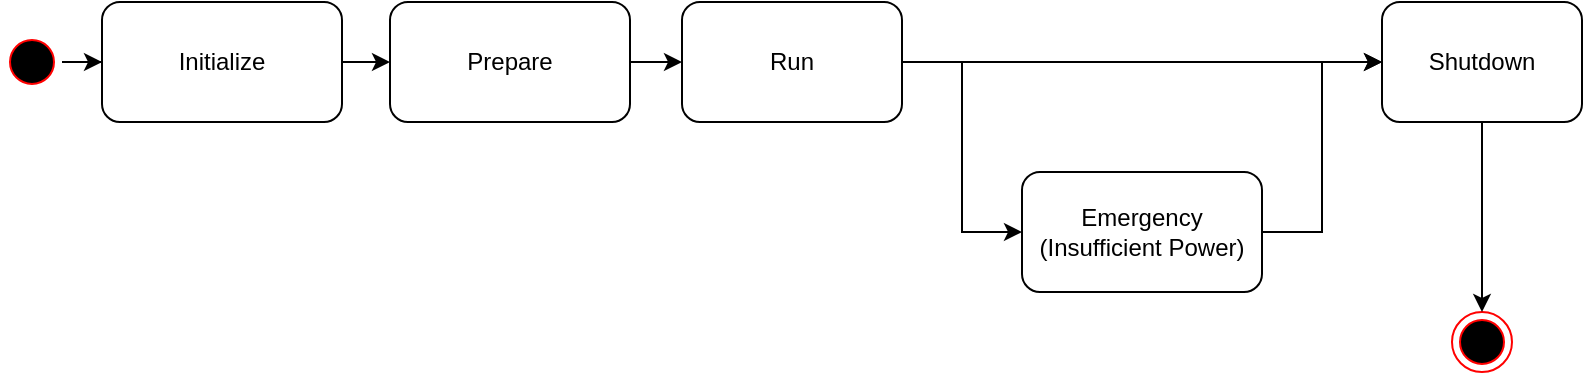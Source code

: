 <mxfile version="22.1.7" type="device">
  <diagram name="Seite-1" id="ulaDtcHs0nGE5K3a8IIi">
    <mxGraphModel dx="1226" dy="559" grid="1" gridSize="10" guides="1" tooltips="1" connect="1" arrows="1" fold="1" page="1" pageScale="1" pageWidth="827" pageHeight="1169" math="0" shadow="0">
      <root>
        <mxCell id="0" />
        <mxCell id="1" parent="0" />
        <mxCell id="5-avvSn0oEUarH7fLwz4-31" style="edgeStyle=orthogonalEdgeStyle;rounded=0;orthogonalLoop=1;jettySize=auto;html=1;entryX=0;entryY=0.5;entryDx=0;entryDy=0;" edge="1" parent="1" source="5-avvSn0oEUarH7fLwz4-1" target="5-avvSn0oEUarH7fLwz4-7">
          <mxGeometry relative="1" as="geometry" />
        </mxCell>
        <mxCell id="5-avvSn0oEUarH7fLwz4-2" value="" style="ellipse;html=1;shape=endState;fillColor=#000000;strokeColor=#ff0000;" vertex="1" parent="1">
          <mxGeometry x="825" y="240" width="30" height="30" as="geometry" />
        </mxCell>
        <mxCell id="5-avvSn0oEUarH7fLwz4-32" style="edgeStyle=orthogonalEdgeStyle;rounded=0;orthogonalLoop=1;jettySize=auto;html=1;" edge="1" parent="1" source="5-avvSn0oEUarH7fLwz4-3" target="5-avvSn0oEUarH7fLwz4-1">
          <mxGeometry relative="1" as="geometry" />
        </mxCell>
        <mxCell id="5-avvSn0oEUarH7fLwz4-3" value="" style="ellipse;html=1;shape=startState;fillColor=#000000;strokeColor=#ff0000;" vertex="1" parent="1">
          <mxGeometry x="100" y="100" width="30" height="30" as="geometry" />
        </mxCell>
        <mxCell id="5-avvSn0oEUarH7fLwz4-13" value="" style="edgeStyle=orthogonalEdgeStyle;rounded=0;orthogonalLoop=1;jettySize=auto;html=1;" edge="1" parent="1" source="5-avvSn0oEUarH7fLwz4-7" target="5-avvSn0oEUarH7fLwz4-11">
          <mxGeometry relative="1" as="geometry" />
        </mxCell>
        <mxCell id="5-avvSn0oEUarH7fLwz4-7" value="Prepare" style="rounded=1;whiteSpace=wrap;html=1;" vertex="1" parent="1">
          <mxGeometry x="294" y="85" width="120" height="60" as="geometry" />
        </mxCell>
        <mxCell id="5-avvSn0oEUarH7fLwz4-14" value="" style="edgeStyle=orthogonalEdgeStyle;rounded=0;orthogonalLoop=1;jettySize=auto;html=1;entryX=0;entryY=0.5;entryDx=0;entryDy=0;" edge="1" parent="1" source="5-avvSn0oEUarH7fLwz4-11" target="5-avvSn0oEUarH7fLwz4-27">
          <mxGeometry relative="1" as="geometry">
            <mxPoint x="730" y="290" as="targetPoint" />
          </mxGeometry>
        </mxCell>
        <mxCell id="5-avvSn0oEUarH7fLwz4-37" style="edgeStyle=orthogonalEdgeStyle;rounded=0;orthogonalLoop=1;jettySize=auto;html=1;entryX=0;entryY=0.5;entryDx=0;entryDy=0;" edge="1" parent="1" source="5-avvSn0oEUarH7fLwz4-11" target="5-avvSn0oEUarH7fLwz4-36">
          <mxGeometry relative="1" as="geometry" />
        </mxCell>
        <mxCell id="5-avvSn0oEUarH7fLwz4-11" value="Run" style="rounded=1;whiteSpace=wrap;html=1;" vertex="1" parent="1">
          <mxGeometry x="440" y="85" width="110" height="60" as="geometry" />
        </mxCell>
        <mxCell id="5-avvSn0oEUarH7fLwz4-30" style="edgeStyle=orthogonalEdgeStyle;rounded=0;orthogonalLoop=1;jettySize=auto;html=1;entryX=0.5;entryY=0;entryDx=0;entryDy=0;exitX=0.5;exitY=1;exitDx=0;exitDy=0;" edge="1" parent="1" source="5-avvSn0oEUarH7fLwz4-27" target="5-avvSn0oEUarH7fLwz4-2">
          <mxGeometry relative="1" as="geometry" />
        </mxCell>
        <mxCell id="5-avvSn0oEUarH7fLwz4-27" value="Shutdown" style="rounded=1;whiteSpace=wrap;html=1;" vertex="1" parent="1">
          <mxGeometry x="790" y="85" width="100" height="60" as="geometry" />
        </mxCell>
        <mxCell id="5-avvSn0oEUarH7fLwz4-1" value="Initialize" style="rounded=1;whiteSpace=wrap;html=1;" vertex="1" parent="1">
          <mxGeometry x="150" y="85" width="120" height="60" as="geometry" />
        </mxCell>
        <mxCell id="5-avvSn0oEUarH7fLwz4-38" style="edgeStyle=orthogonalEdgeStyle;rounded=0;orthogonalLoop=1;jettySize=auto;html=1;entryX=0;entryY=0.5;entryDx=0;entryDy=0;" edge="1" parent="1" source="5-avvSn0oEUarH7fLwz4-36" target="5-avvSn0oEUarH7fLwz4-27">
          <mxGeometry relative="1" as="geometry" />
        </mxCell>
        <mxCell id="5-avvSn0oEUarH7fLwz4-36" value="Emergency (Insufficient Power)" style="rounded=1;whiteSpace=wrap;html=1;" vertex="1" parent="1">
          <mxGeometry x="610" y="170" width="120" height="60" as="geometry" />
        </mxCell>
      </root>
    </mxGraphModel>
  </diagram>
</mxfile>
